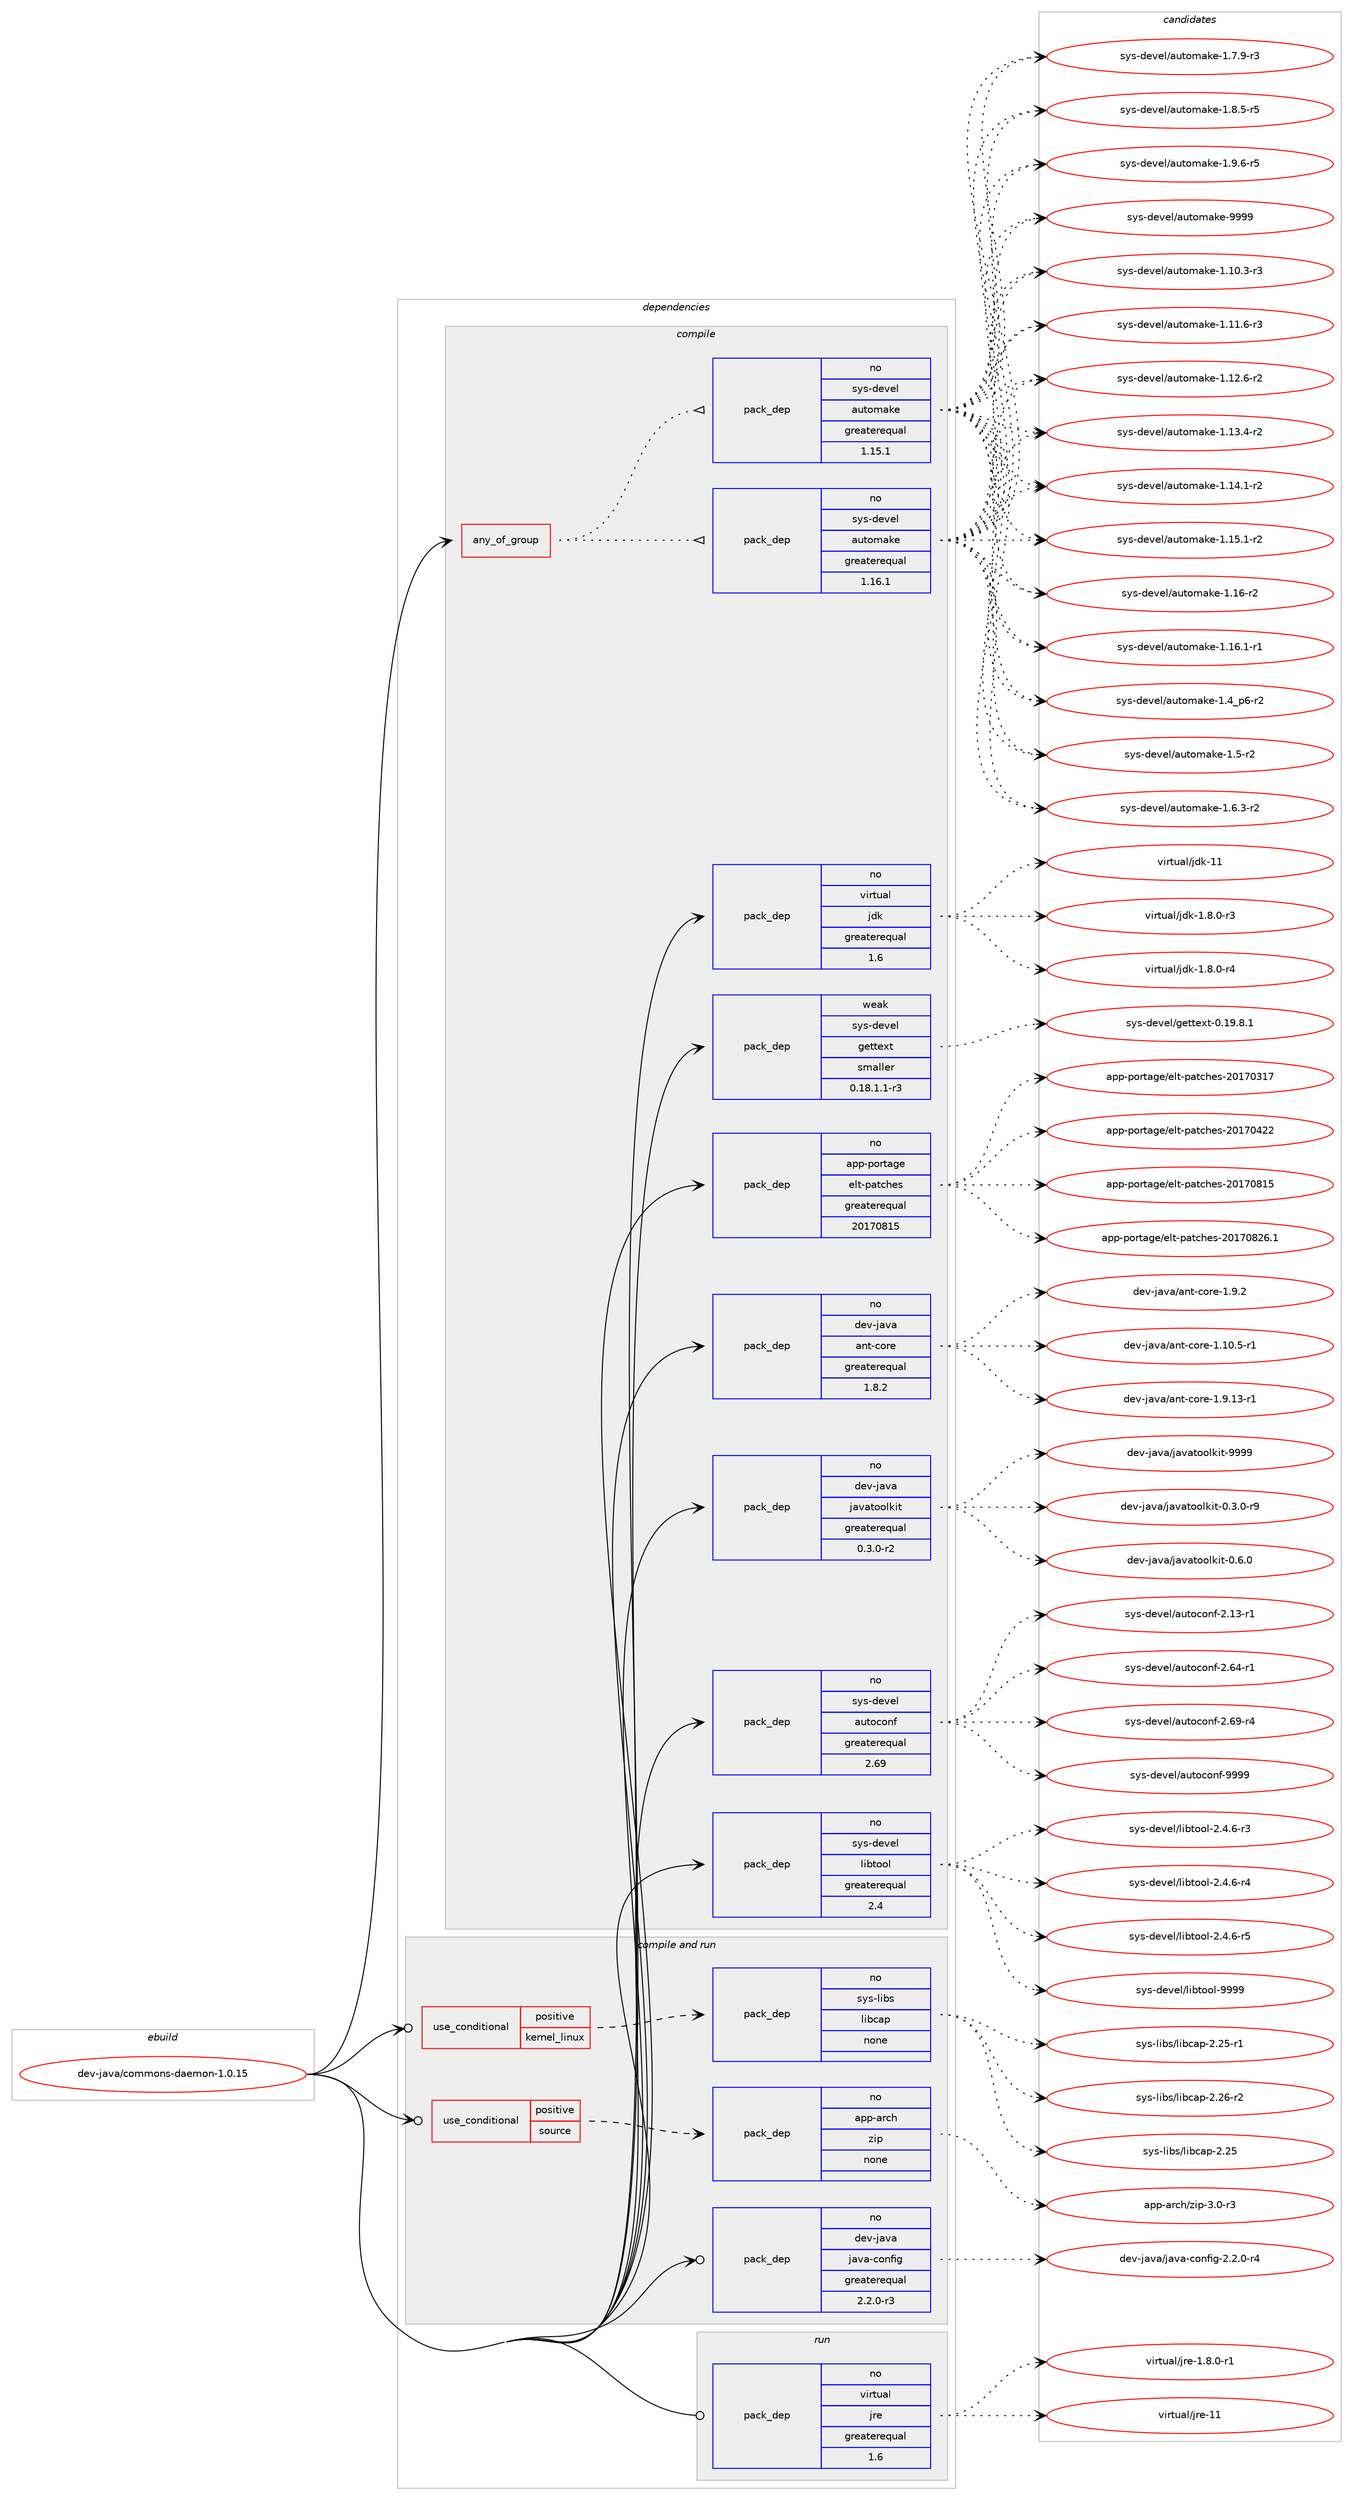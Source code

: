 digraph prolog {

# *************
# Graph options
# *************

newrank=true;
concentrate=true;
compound=true;
graph [rankdir=LR,fontname=Helvetica,fontsize=10,ranksep=1.5];#, ranksep=2.5, nodesep=0.2];
edge  [arrowhead=vee];
node  [fontname=Helvetica,fontsize=10];

# **********
# The ebuild
# **********

subgraph cluster_leftcol {
color=gray;
rank=same;
label=<<i>ebuild</i>>;
id [label="dev-java/commons-daemon-1.0.15", color=red, width=4, href="../dev-java/commons-daemon-1.0.15.svg"];
}

# ****************
# The dependencies
# ****************

subgraph cluster_midcol {
color=gray;
label=<<i>dependencies</i>>;
subgraph cluster_compile {
fillcolor="#eeeeee";
style=filled;
label=<<i>compile</i>>;
subgraph any21876 {
dependency1351749 [label=<<TABLE BORDER="0" CELLBORDER="1" CELLSPACING="0" CELLPADDING="4"><TR><TD CELLPADDING="10">any_of_group</TD></TR></TABLE>>, shape=none, color=red];subgraph pack966796 {
dependency1351750 [label=<<TABLE BORDER="0" CELLBORDER="1" CELLSPACING="0" CELLPADDING="4" WIDTH="220"><TR><TD ROWSPAN="6" CELLPADDING="30">pack_dep</TD></TR><TR><TD WIDTH="110">no</TD></TR><TR><TD>sys-devel</TD></TR><TR><TD>automake</TD></TR><TR><TD>greaterequal</TD></TR><TR><TD>1.16.1</TD></TR></TABLE>>, shape=none, color=blue];
}
dependency1351749:e -> dependency1351750:w [weight=20,style="dotted",arrowhead="oinv"];
subgraph pack966797 {
dependency1351751 [label=<<TABLE BORDER="0" CELLBORDER="1" CELLSPACING="0" CELLPADDING="4" WIDTH="220"><TR><TD ROWSPAN="6" CELLPADDING="30">pack_dep</TD></TR><TR><TD WIDTH="110">no</TD></TR><TR><TD>sys-devel</TD></TR><TR><TD>automake</TD></TR><TR><TD>greaterequal</TD></TR><TR><TD>1.15.1</TD></TR></TABLE>>, shape=none, color=blue];
}
dependency1351749:e -> dependency1351751:w [weight=20,style="dotted",arrowhead="oinv"];
}
id:e -> dependency1351749:w [weight=20,style="solid",arrowhead="vee"];
subgraph pack966798 {
dependency1351752 [label=<<TABLE BORDER="0" CELLBORDER="1" CELLSPACING="0" CELLPADDING="4" WIDTH="220"><TR><TD ROWSPAN="6" CELLPADDING="30">pack_dep</TD></TR><TR><TD WIDTH="110">no</TD></TR><TR><TD>app-portage</TD></TR><TR><TD>elt-patches</TD></TR><TR><TD>greaterequal</TD></TR><TR><TD>20170815</TD></TR></TABLE>>, shape=none, color=blue];
}
id:e -> dependency1351752:w [weight=20,style="solid",arrowhead="vee"];
subgraph pack966799 {
dependency1351753 [label=<<TABLE BORDER="0" CELLBORDER="1" CELLSPACING="0" CELLPADDING="4" WIDTH="220"><TR><TD ROWSPAN="6" CELLPADDING="30">pack_dep</TD></TR><TR><TD WIDTH="110">no</TD></TR><TR><TD>dev-java</TD></TR><TR><TD>ant-core</TD></TR><TR><TD>greaterequal</TD></TR><TR><TD>1.8.2</TD></TR></TABLE>>, shape=none, color=blue];
}
id:e -> dependency1351753:w [weight=20,style="solid",arrowhead="vee"];
subgraph pack966800 {
dependency1351754 [label=<<TABLE BORDER="0" CELLBORDER="1" CELLSPACING="0" CELLPADDING="4" WIDTH="220"><TR><TD ROWSPAN="6" CELLPADDING="30">pack_dep</TD></TR><TR><TD WIDTH="110">no</TD></TR><TR><TD>dev-java</TD></TR><TR><TD>javatoolkit</TD></TR><TR><TD>greaterequal</TD></TR><TR><TD>0.3.0-r2</TD></TR></TABLE>>, shape=none, color=blue];
}
id:e -> dependency1351754:w [weight=20,style="solid",arrowhead="vee"];
subgraph pack966801 {
dependency1351755 [label=<<TABLE BORDER="0" CELLBORDER="1" CELLSPACING="0" CELLPADDING="4" WIDTH="220"><TR><TD ROWSPAN="6" CELLPADDING="30">pack_dep</TD></TR><TR><TD WIDTH="110">no</TD></TR><TR><TD>sys-devel</TD></TR><TR><TD>autoconf</TD></TR><TR><TD>greaterequal</TD></TR><TR><TD>2.69</TD></TR></TABLE>>, shape=none, color=blue];
}
id:e -> dependency1351755:w [weight=20,style="solid",arrowhead="vee"];
subgraph pack966802 {
dependency1351756 [label=<<TABLE BORDER="0" CELLBORDER="1" CELLSPACING="0" CELLPADDING="4" WIDTH="220"><TR><TD ROWSPAN="6" CELLPADDING="30">pack_dep</TD></TR><TR><TD WIDTH="110">no</TD></TR><TR><TD>sys-devel</TD></TR><TR><TD>libtool</TD></TR><TR><TD>greaterequal</TD></TR><TR><TD>2.4</TD></TR></TABLE>>, shape=none, color=blue];
}
id:e -> dependency1351756:w [weight=20,style="solid",arrowhead="vee"];
subgraph pack966803 {
dependency1351757 [label=<<TABLE BORDER="0" CELLBORDER="1" CELLSPACING="0" CELLPADDING="4" WIDTH="220"><TR><TD ROWSPAN="6" CELLPADDING="30">pack_dep</TD></TR><TR><TD WIDTH="110">no</TD></TR><TR><TD>virtual</TD></TR><TR><TD>jdk</TD></TR><TR><TD>greaterequal</TD></TR><TR><TD>1.6</TD></TR></TABLE>>, shape=none, color=blue];
}
id:e -> dependency1351757:w [weight=20,style="solid",arrowhead="vee"];
subgraph pack966804 {
dependency1351758 [label=<<TABLE BORDER="0" CELLBORDER="1" CELLSPACING="0" CELLPADDING="4" WIDTH="220"><TR><TD ROWSPAN="6" CELLPADDING="30">pack_dep</TD></TR><TR><TD WIDTH="110">weak</TD></TR><TR><TD>sys-devel</TD></TR><TR><TD>gettext</TD></TR><TR><TD>smaller</TD></TR><TR><TD>0.18.1.1-r3</TD></TR></TABLE>>, shape=none, color=blue];
}
id:e -> dependency1351758:w [weight=20,style="solid",arrowhead="vee"];
}
subgraph cluster_compileandrun {
fillcolor="#eeeeee";
style=filled;
label=<<i>compile and run</i>>;
subgraph cond362525 {
dependency1351759 [label=<<TABLE BORDER="0" CELLBORDER="1" CELLSPACING="0" CELLPADDING="4"><TR><TD ROWSPAN="3" CELLPADDING="10">use_conditional</TD></TR><TR><TD>positive</TD></TR><TR><TD>kernel_linux</TD></TR></TABLE>>, shape=none, color=red];
subgraph pack966805 {
dependency1351760 [label=<<TABLE BORDER="0" CELLBORDER="1" CELLSPACING="0" CELLPADDING="4" WIDTH="220"><TR><TD ROWSPAN="6" CELLPADDING="30">pack_dep</TD></TR><TR><TD WIDTH="110">no</TD></TR><TR><TD>sys-libs</TD></TR><TR><TD>libcap</TD></TR><TR><TD>none</TD></TR><TR><TD></TD></TR></TABLE>>, shape=none, color=blue];
}
dependency1351759:e -> dependency1351760:w [weight=20,style="dashed",arrowhead="vee"];
}
id:e -> dependency1351759:w [weight=20,style="solid",arrowhead="odotvee"];
subgraph cond362526 {
dependency1351761 [label=<<TABLE BORDER="0" CELLBORDER="1" CELLSPACING="0" CELLPADDING="4"><TR><TD ROWSPAN="3" CELLPADDING="10">use_conditional</TD></TR><TR><TD>positive</TD></TR><TR><TD>source</TD></TR></TABLE>>, shape=none, color=red];
subgraph pack966806 {
dependency1351762 [label=<<TABLE BORDER="0" CELLBORDER="1" CELLSPACING="0" CELLPADDING="4" WIDTH="220"><TR><TD ROWSPAN="6" CELLPADDING="30">pack_dep</TD></TR><TR><TD WIDTH="110">no</TD></TR><TR><TD>app-arch</TD></TR><TR><TD>zip</TD></TR><TR><TD>none</TD></TR><TR><TD></TD></TR></TABLE>>, shape=none, color=blue];
}
dependency1351761:e -> dependency1351762:w [weight=20,style="dashed",arrowhead="vee"];
}
id:e -> dependency1351761:w [weight=20,style="solid",arrowhead="odotvee"];
subgraph pack966807 {
dependency1351763 [label=<<TABLE BORDER="0" CELLBORDER="1" CELLSPACING="0" CELLPADDING="4" WIDTH="220"><TR><TD ROWSPAN="6" CELLPADDING="30">pack_dep</TD></TR><TR><TD WIDTH="110">no</TD></TR><TR><TD>dev-java</TD></TR><TR><TD>java-config</TD></TR><TR><TD>greaterequal</TD></TR><TR><TD>2.2.0-r3</TD></TR></TABLE>>, shape=none, color=blue];
}
id:e -> dependency1351763:w [weight=20,style="solid",arrowhead="odotvee"];
}
subgraph cluster_run {
fillcolor="#eeeeee";
style=filled;
label=<<i>run</i>>;
subgraph pack966808 {
dependency1351764 [label=<<TABLE BORDER="0" CELLBORDER="1" CELLSPACING="0" CELLPADDING="4" WIDTH="220"><TR><TD ROWSPAN="6" CELLPADDING="30">pack_dep</TD></TR><TR><TD WIDTH="110">no</TD></TR><TR><TD>virtual</TD></TR><TR><TD>jre</TD></TR><TR><TD>greaterequal</TD></TR><TR><TD>1.6</TD></TR></TABLE>>, shape=none, color=blue];
}
id:e -> dependency1351764:w [weight=20,style="solid",arrowhead="odot"];
}
}

# **************
# The candidates
# **************

subgraph cluster_choices {
rank=same;
color=gray;
label=<<i>candidates</i>>;

subgraph choice966796 {
color=black;
nodesep=1;
choice11512111545100101118101108479711711611110997107101454946494846514511451 [label="sys-devel/automake-1.10.3-r3", color=red, width=4,href="../sys-devel/automake-1.10.3-r3.svg"];
choice11512111545100101118101108479711711611110997107101454946494946544511451 [label="sys-devel/automake-1.11.6-r3", color=red, width=4,href="../sys-devel/automake-1.11.6-r3.svg"];
choice11512111545100101118101108479711711611110997107101454946495046544511450 [label="sys-devel/automake-1.12.6-r2", color=red, width=4,href="../sys-devel/automake-1.12.6-r2.svg"];
choice11512111545100101118101108479711711611110997107101454946495146524511450 [label="sys-devel/automake-1.13.4-r2", color=red, width=4,href="../sys-devel/automake-1.13.4-r2.svg"];
choice11512111545100101118101108479711711611110997107101454946495246494511450 [label="sys-devel/automake-1.14.1-r2", color=red, width=4,href="../sys-devel/automake-1.14.1-r2.svg"];
choice11512111545100101118101108479711711611110997107101454946495346494511450 [label="sys-devel/automake-1.15.1-r2", color=red, width=4,href="../sys-devel/automake-1.15.1-r2.svg"];
choice1151211154510010111810110847971171161111099710710145494649544511450 [label="sys-devel/automake-1.16-r2", color=red, width=4,href="../sys-devel/automake-1.16-r2.svg"];
choice11512111545100101118101108479711711611110997107101454946495446494511449 [label="sys-devel/automake-1.16.1-r1", color=red, width=4,href="../sys-devel/automake-1.16.1-r1.svg"];
choice115121115451001011181011084797117116111109971071014549465295112544511450 [label="sys-devel/automake-1.4_p6-r2", color=red, width=4,href="../sys-devel/automake-1.4_p6-r2.svg"];
choice11512111545100101118101108479711711611110997107101454946534511450 [label="sys-devel/automake-1.5-r2", color=red, width=4,href="../sys-devel/automake-1.5-r2.svg"];
choice115121115451001011181011084797117116111109971071014549465446514511450 [label="sys-devel/automake-1.6.3-r2", color=red, width=4,href="../sys-devel/automake-1.6.3-r2.svg"];
choice115121115451001011181011084797117116111109971071014549465546574511451 [label="sys-devel/automake-1.7.9-r3", color=red, width=4,href="../sys-devel/automake-1.7.9-r3.svg"];
choice115121115451001011181011084797117116111109971071014549465646534511453 [label="sys-devel/automake-1.8.5-r5", color=red, width=4,href="../sys-devel/automake-1.8.5-r5.svg"];
choice115121115451001011181011084797117116111109971071014549465746544511453 [label="sys-devel/automake-1.9.6-r5", color=red, width=4,href="../sys-devel/automake-1.9.6-r5.svg"];
choice115121115451001011181011084797117116111109971071014557575757 [label="sys-devel/automake-9999", color=red, width=4,href="../sys-devel/automake-9999.svg"];
dependency1351750:e -> choice11512111545100101118101108479711711611110997107101454946494846514511451:w [style=dotted,weight="100"];
dependency1351750:e -> choice11512111545100101118101108479711711611110997107101454946494946544511451:w [style=dotted,weight="100"];
dependency1351750:e -> choice11512111545100101118101108479711711611110997107101454946495046544511450:w [style=dotted,weight="100"];
dependency1351750:e -> choice11512111545100101118101108479711711611110997107101454946495146524511450:w [style=dotted,weight="100"];
dependency1351750:e -> choice11512111545100101118101108479711711611110997107101454946495246494511450:w [style=dotted,weight="100"];
dependency1351750:e -> choice11512111545100101118101108479711711611110997107101454946495346494511450:w [style=dotted,weight="100"];
dependency1351750:e -> choice1151211154510010111810110847971171161111099710710145494649544511450:w [style=dotted,weight="100"];
dependency1351750:e -> choice11512111545100101118101108479711711611110997107101454946495446494511449:w [style=dotted,weight="100"];
dependency1351750:e -> choice115121115451001011181011084797117116111109971071014549465295112544511450:w [style=dotted,weight="100"];
dependency1351750:e -> choice11512111545100101118101108479711711611110997107101454946534511450:w [style=dotted,weight="100"];
dependency1351750:e -> choice115121115451001011181011084797117116111109971071014549465446514511450:w [style=dotted,weight="100"];
dependency1351750:e -> choice115121115451001011181011084797117116111109971071014549465546574511451:w [style=dotted,weight="100"];
dependency1351750:e -> choice115121115451001011181011084797117116111109971071014549465646534511453:w [style=dotted,weight="100"];
dependency1351750:e -> choice115121115451001011181011084797117116111109971071014549465746544511453:w [style=dotted,weight="100"];
dependency1351750:e -> choice115121115451001011181011084797117116111109971071014557575757:w [style=dotted,weight="100"];
}
subgraph choice966797 {
color=black;
nodesep=1;
choice11512111545100101118101108479711711611110997107101454946494846514511451 [label="sys-devel/automake-1.10.3-r3", color=red, width=4,href="../sys-devel/automake-1.10.3-r3.svg"];
choice11512111545100101118101108479711711611110997107101454946494946544511451 [label="sys-devel/automake-1.11.6-r3", color=red, width=4,href="../sys-devel/automake-1.11.6-r3.svg"];
choice11512111545100101118101108479711711611110997107101454946495046544511450 [label="sys-devel/automake-1.12.6-r2", color=red, width=4,href="../sys-devel/automake-1.12.6-r2.svg"];
choice11512111545100101118101108479711711611110997107101454946495146524511450 [label="sys-devel/automake-1.13.4-r2", color=red, width=4,href="../sys-devel/automake-1.13.4-r2.svg"];
choice11512111545100101118101108479711711611110997107101454946495246494511450 [label="sys-devel/automake-1.14.1-r2", color=red, width=4,href="../sys-devel/automake-1.14.1-r2.svg"];
choice11512111545100101118101108479711711611110997107101454946495346494511450 [label="sys-devel/automake-1.15.1-r2", color=red, width=4,href="../sys-devel/automake-1.15.1-r2.svg"];
choice1151211154510010111810110847971171161111099710710145494649544511450 [label="sys-devel/automake-1.16-r2", color=red, width=4,href="../sys-devel/automake-1.16-r2.svg"];
choice11512111545100101118101108479711711611110997107101454946495446494511449 [label="sys-devel/automake-1.16.1-r1", color=red, width=4,href="../sys-devel/automake-1.16.1-r1.svg"];
choice115121115451001011181011084797117116111109971071014549465295112544511450 [label="sys-devel/automake-1.4_p6-r2", color=red, width=4,href="../sys-devel/automake-1.4_p6-r2.svg"];
choice11512111545100101118101108479711711611110997107101454946534511450 [label="sys-devel/automake-1.5-r2", color=red, width=4,href="../sys-devel/automake-1.5-r2.svg"];
choice115121115451001011181011084797117116111109971071014549465446514511450 [label="sys-devel/automake-1.6.3-r2", color=red, width=4,href="../sys-devel/automake-1.6.3-r2.svg"];
choice115121115451001011181011084797117116111109971071014549465546574511451 [label="sys-devel/automake-1.7.9-r3", color=red, width=4,href="../sys-devel/automake-1.7.9-r3.svg"];
choice115121115451001011181011084797117116111109971071014549465646534511453 [label="sys-devel/automake-1.8.5-r5", color=red, width=4,href="../sys-devel/automake-1.8.5-r5.svg"];
choice115121115451001011181011084797117116111109971071014549465746544511453 [label="sys-devel/automake-1.9.6-r5", color=red, width=4,href="../sys-devel/automake-1.9.6-r5.svg"];
choice115121115451001011181011084797117116111109971071014557575757 [label="sys-devel/automake-9999", color=red, width=4,href="../sys-devel/automake-9999.svg"];
dependency1351751:e -> choice11512111545100101118101108479711711611110997107101454946494846514511451:w [style=dotted,weight="100"];
dependency1351751:e -> choice11512111545100101118101108479711711611110997107101454946494946544511451:w [style=dotted,weight="100"];
dependency1351751:e -> choice11512111545100101118101108479711711611110997107101454946495046544511450:w [style=dotted,weight="100"];
dependency1351751:e -> choice11512111545100101118101108479711711611110997107101454946495146524511450:w [style=dotted,weight="100"];
dependency1351751:e -> choice11512111545100101118101108479711711611110997107101454946495246494511450:w [style=dotted,weight="100"];
dependency1351751:e -> choice11512111545100101118101108479711711611110997107101454946495346494511450:w [style=dotted,weight="100"];
dependency1351751:e -> choice1151211154510010111810110847971171161111099710710145494649544511450:w [style=dotted,weight="100"];
dependency1351751:e -> choice11512111545100101118101108479711711611110997107101454946495446494511449:w [style=dotted,weight="100"];
dependency1351751:e -> choice115121115451001011181011084797117116111109971071014549465295112544511450:w [style=dotted,weight="100"];
dependency1351751:e -> choice11512111545100101118101108479711711611110997107101454946534511450:w [style=dotted,weight="100"];
dependency1351751:e -> choice115121115451001011181011084797117116111109971071014549465446514511450:w [style=dotted,weight="100"];
dependency1351751:e -> choice115121115451001011181011084797117116111109971071014549465546574511451:w [style=dotted,weight="100"];
dependency1351751:e -> choice115121115451001011181011084797117116111109971071014549465646534511453:w [style=dotted,weight="100"];
dependency1351751:e -> choice115121115451001011181011084797117116111109971071014549465746544511453:w [style=dotted,weight="100"];
dependency1351751:e -> choice115121115451001011181011084797117116111109971071014557575757:w [style=dotted,weight="100"];
}
subgraph choice966798 {
color=black;
nodesep=1;
choice97112112451121111141169710310147101108116451129711699104101115455048495548514955 [label="app-portage/elt-patches-20170317", color=red, width=4,href="../app-portage/elt-patches-20170317.svg"];
choice97112112451121111141169710310147101108116451129711699104101115455048495548525050 [label="app-portage/elt-patches-20170422", color=red, width=4,href="../app-portage/elt-patches-20170422.svg"];
choice97112112451121111141169710310147101108116451129711699104101115455048495548564953 [label="app-portage/elt-patches-20170815", color=red, width=4,href="../app-portage/elt-patches-20170815.svg"];
choice971121124511211111411697103101471011081164511297116991041011154550484955485650544649 [label="app-portage/elt-patches-20170826.1", color=red, width=4,href="../app-portage/elt-patches-20170826.1.svg"];
dependency1351752:e -> choice97112112451121111141169710310147101108116451129711699104101115455048495548514955:w [style=dotted,weight="100"];
dependency1351752:e -> choice97112112451121111141169710310147101108116451129711699104101115455048495548525050:w [style=dotted,weight="100"];
dependency1351752:e -> choice97112112451121111141169710310147101108116451129711699104101115455048495548564953:w [style=dotted,weight="100"];
dependency1351752:e -> choice971121124511211111411697103101471011081164511297116991041011154550484955485650544649:w [style=dotted,weight="100"];
}
subgraph choice966799 {
color=black;
nodesep=1;
choice10010111845106971189747971101164599111114101454946494846534511449 [label="dev-java/ant-core-1.10.5-r1", color=red, width=4,href="../dev-java/ant-core-1.10.5-r1.svg"];
choice10010111845106971189747971101164599111114101454946574649514511449 [label="dev-java/ant-core-1.9.13-r1", color=red, width=4,href="../dev-java/ant-core-1.9.13-r1.svg"];
choice10010111845106971189747971101164599111114101454946574650 [label="dev-java/ant-core-1.9.2", color=red, width=4,href="../dev-java/ant-core-1.9.2.svg"];
dependency1351753:e -> choice10010111845106971189747971101164599111114101454946494846534511449:w [style=dotted,weight="100"];
dependency1351753:e -> choice10010111845106971189747971101164599111114101454946574649514511449:w [style=dotted,weight="100"];
dependency1351753:e -> choice10010111845106971189747971101164599111114101454946574650:w [style=dotted,weight="100"];
}
subgraph choice966800 {
color=black;
nodesep=1;
choice1001011184510697118974710697118971161111111081071051164548465146484511457 [label="dev-java/javatoolkit-0.3.0-r9", color=red, width=4,href="../dev-java/javatoolkit-0.3.0-r9.svg"];
choice100101118451069711897471069711897116111111108107105116454846544648 [label="dev-java/javatoolkit-0.6.0", color=red, width=4,href="../dev-java/javatoolkit-0.6.0.svg"];
choice1001011184510697118974710697118971161111111081071051164557575757 [label="dev-java/javatoolkit-9999", color=red, width=4,href="../dev-java/javatoolkit-9999.svg"];
dependency1351754:e -> choice1001011184510697118974710697118971161111111081071051164548465146484511457:w [style=dotted,weight="100"];
dependency1351754:e -> choice100101118451069711897471069711897116111111108107105116454846544648:w [style=dotted,weight="100"];
dependency1351754:e -> choice1001011184510697118974710697118971161111111081071051164557575757:w [style=dotted,weight="100"];
}
subgraph choice966801 {
color=black;
nodesep=1;
choice1151211154510010111810110847971171161119911111010245504649514511449 [label="sys-devel/autoconf-2.13-r1", color=red, width=4,href="../sys-devel/autoconf-2.13-r1.svg"];
choice1151211154510010111810110847971171161119911111010245504654524511449 [label="sys-devel/autoconf-2.64-r1", color=red, width=4,href="../sys-devel/autoconf-2.64-r1.svg"];
choice1151211154510010111810110847971171161119911111010245504654574511452 [label="sys-devel/autoconf-2.69-r4", color=red, width=4,href="../sys-devel/autoconf-2.69-r4.svg"];
choice115121115451001011181011084797117116111991111101024557575757 [label="sys-devel/autoconf-9999", color=red, width=4,href="../sys-devel/autoconf-9999.svg"];
dependency1351755:e -> choice1151211154510010111810110847971171161119911111010245504649514511449:w [style=dotted,weight="100"];
dependency1351755:e -> choice1151211154510010111810110847971171161119911111010245504654524511449:w [style=dotted,weight="100"];
dependency1351755:e -> choice1151211154510010111810110847971171161119911111010245504654574511452:w [style=dotted,weight="100"];
dependency1351755:e -> choice115121115451001011181011084797117116111991111101024557575757:w [style=dotted,weight="100"];
}
subgraph choice966802 {
color=black;
nodesep=1;
choice1151211154510010111810110847108105981161111111084550465246544511451 [label="sys-devel/libtool-2.4.6-r3", color=red, width=4,href="../sys-devel/libtool-2.4.6-r3.svg"];
choice1151211154510010111810110847108105981161111111084550465246544511452 [label="sys-devel/libtool-2.4.6-r4", color=red, width=4,href="../sys-devel/libtool-2.4.6-r4.svg"];
choice1151211154510010111810110847108105981161111111084550465246544511453 [label="sys-devel/libtool-2.4.6-r5", color=red, width=4,href="../sys-devel/libtool-2.4.6-r5.svg"];
choice1151211154510010111810110847108105981161111111084557575757 [label="sys-devel/libtool-9999", color=red, width=4,href="../sys-devel/libtool-9999.svg"];
dependency1351756:e -> choice1151211154510010111810110847108105981161111111084550465246544511451:w [style=dotted,weight="100"];
dependency1351756:e -> choice1151211154510010111810110847108105981161111111084550465246544511452:w [style=dotted,weight="100"];
dependency1351756:e -> choice1151211154510010111810110847108105981161111111084550465246544511453:w [style=dotted,weight="100"];
dependency1351756:e -> choice1151211154510010111810110847108105981161111111084557575757:w [style=dotted,weight="100"];
}
subgraph choice966803 {
color=black;
nodesep=1;
choice11810511411611797108471061001074549465646484511451 [label="virtual/jdk-1.8.0-r3", color=red, width=4,href="../virtual/jdk-1.8.0-r3.svg"];
choice11810511411611797108471061001074549465646484511452 [label="virtual/jdk-1.8.0-r4", color=red, width=4,href="../virtual/jdk-1.8.0-r4.svg"];
choice1181051141161179710847106100107454949 [label="virtual/jdk-11", color=red, width=4,href="../virtual/jdk-11.svg"];
dependency1351757:e -> choice11810511411611797108471061001074549465646484511451:w [style=dotted,weight="100"];
dependency1351757:e -> choice11810511411611797108471061001074549465646484511452:w [style=dotted,weight="100"];
dependency1351757:e -> choice1181051141161179710847106100107454949:w [style=dotted,weight="100"];
}
subgraph choice966804 {
color=black;
nodesep=1;
choice1151211154510010111810110847103101116116101120116454846495746564649 [label="sys-devel/gettext-0.19.8.1", color=red, width=4,href="../sys-devel/gettext-0.19.8.1.svg"];
dependency1351758:e -> choice1151211154510010111810110847103101116116101120116454846495746564649:w [style=dotted,weight="100"];
}
subgraph choice966805 {
color=black;
nodesep=1;
choice1151211154510810598115471081059899971124550465053 [label="sys-libs/libcap-2.25", color=red, width=4,href="../sys-libs/libcap-2.25.svg"];
choice11512111545108105981154710810598999711245504650534511449 [label="sys-libs/libcap-2.25-r1", color=red, width=4,href="../sys-libs/libcap-2.25-r1.svg"];
choice11512111545108105981154710810598999711245504650544511450 [label="sys-libs/libcap-2.26-r2", color=red, width=4,href="../sys-libs/libcap-2.26-r2.svg"];
dependency1351760:e -> choice1151211154510810598115471081059899971124550465053:w [style=dotted,weight="100"];
dependency1351760:e -> choice11512111545108105981154710810598999711245504650534511449:w [style=dotted,weight="100"];
dependency1351760:e -> choice11512111545108105981154710810598999711245504650544511450:w [style=dotted,weight="100"];
}
subgraph choice966806 {
color=black;
nodesep=1;
choice9711211245971149910447122105112455146484511451 [label="app-arch/zip-3.0-r3", color=red, width=4,href="../app-arch/zip-3.0-r3.svg"];
dependency1351762:e -> choice9711211245971149910447122105112455146484511451:w [style=dotted,weight="100"];
}
subgraph choice966807 {
color=black;
nodesep=1;
choice10010111845106971189747106971189745991111101021051034550465046484511452 [label="dev-java/java-config-2.2.0-r4", color=red, width=4,href="../dev-java/java-config-2.2.0-r4.svg"];
dependency1351763:e -> choice10010111845106971189747106971189745991111101021051034550465046484511452:w [style=dotted,weight="100"];
}
subgraph choice966808 {
color=black;
nodesep=1;
choice11810511411611797108471061141014549465646484511449 [label="virtual/jre-1.8.0-r1", color=red, width=4,href="../virtual/jre-1.8.0-r1.svg"];
choice1181051141161179710847106114101454949 [label="virtual/jre-11", color=red, width=4,href="../virtual/jre-11.svg"];
dependency1351764:e -> choice11810511411611797108471061141014549465646484511449:w [style=dotted,weight="100"];
dependency1351764:e -> choice1181051141161179710847106114101454949:w [style=dotted,weight="100"];
}
}

}
